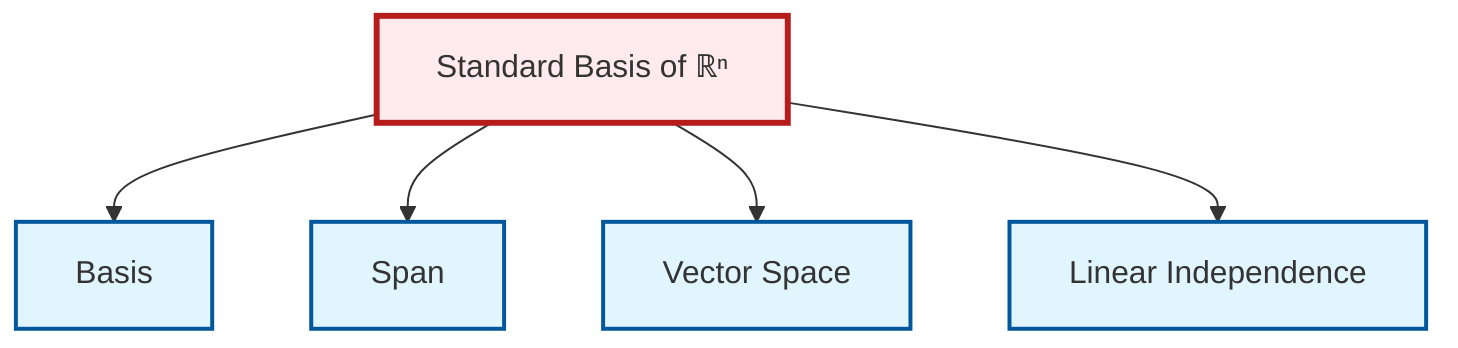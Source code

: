 graph TD
    classDef definition fill:#e1f5fe,stroke:#01579b,stroke-width:2px
    classDef theorem fill:#f3e5f5,stroke:#4a148c,stroke-width:2px
    classDef axiom fill:#fff3e0,stroke:#e65100,stroke-width:2px
    classDef example fill:#e8f5e9,stroke:#1b5e20,stroke-width:2px
    classDef current fill:#ffebee,stroke:#b71c1c,stroke-width:3px
    ex-standard-basis-rn["Standard Basis of ℝⁿ"]:::example
    def-span["Span"]:::definition
    def-basis["Basis"]:::definition
    def-linear-independence["Linear Independence"]:::definition
    def-vector-space["Vector Space"]:::definition
    ex-standard-basis-rn --> def-basis
    ex-standard-basis-rn --> def-span
    ex-standard-basis-rn --> def-vector-space
    ex-standard-basis-rn --> def-linear-independence
    class ex-standard-basis-rn current